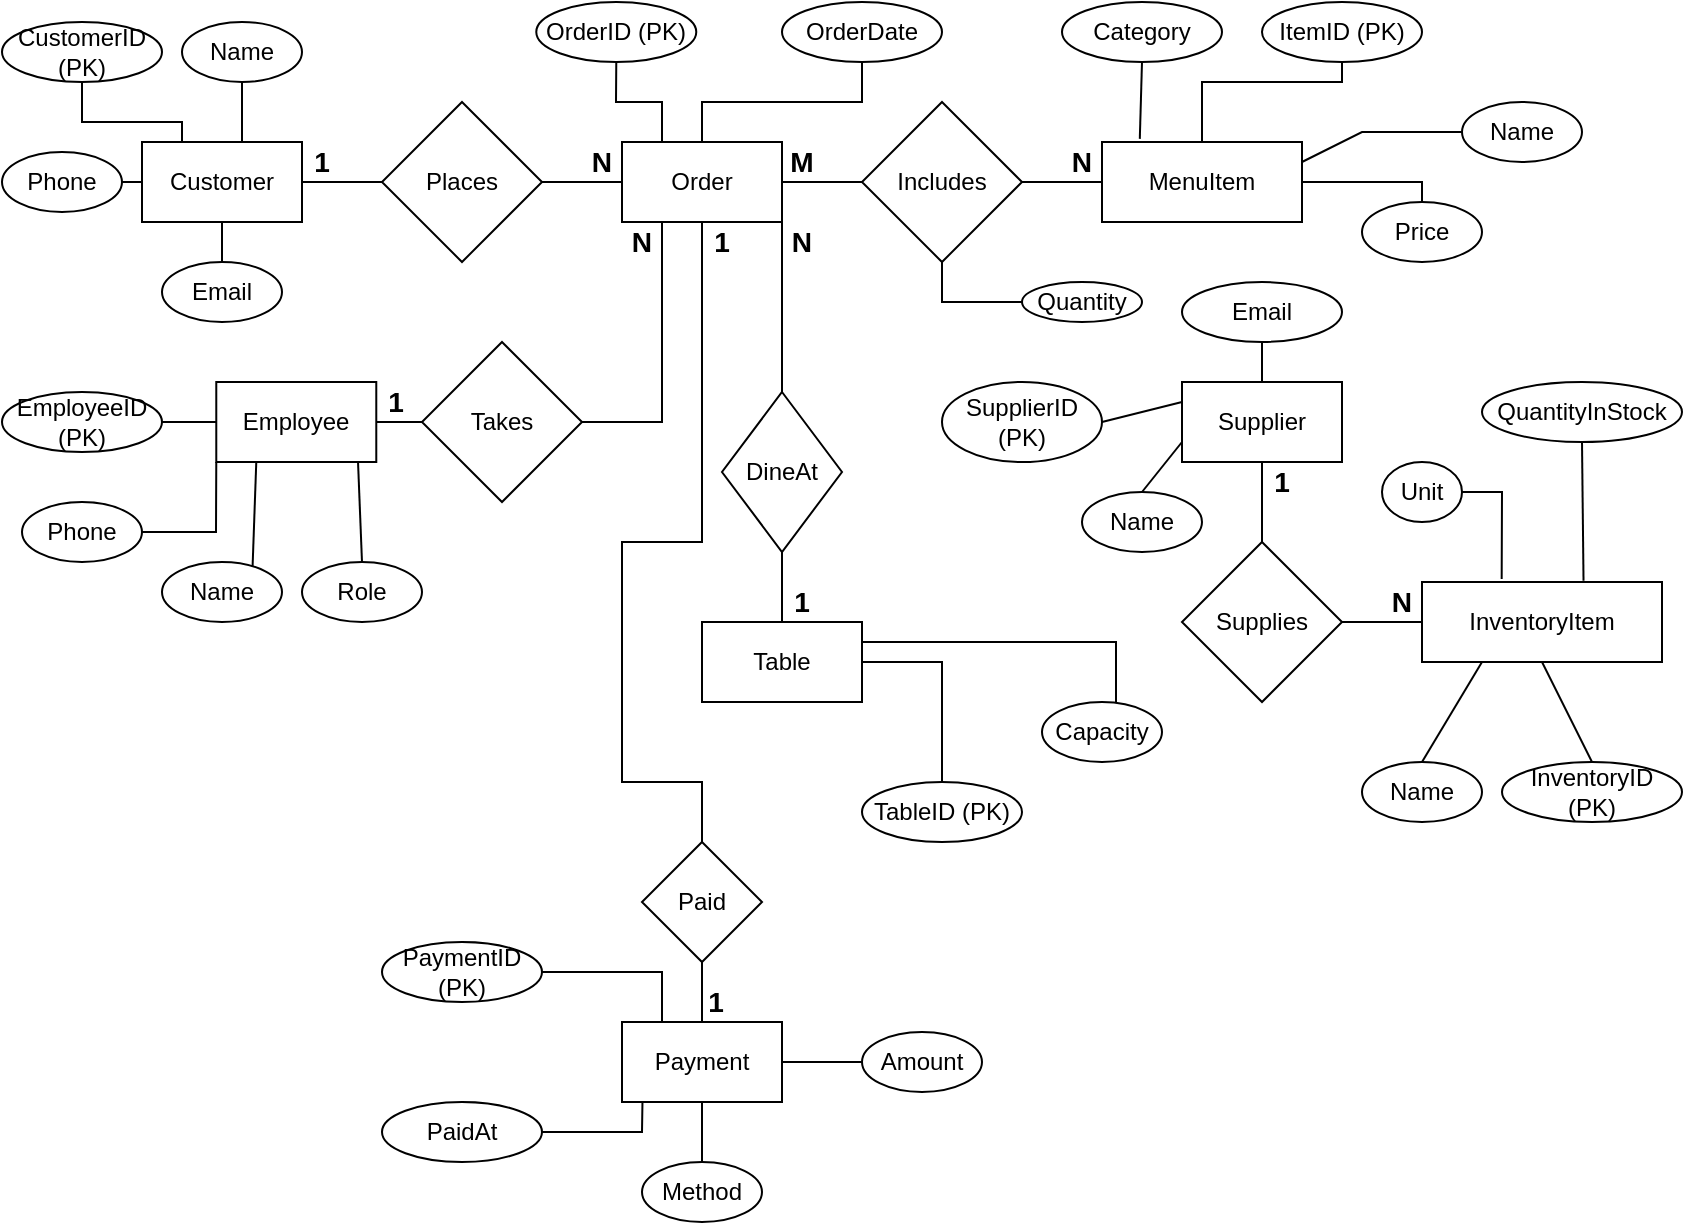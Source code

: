 <mxfile version="28.0.7">
  <diagram name="CafeManagementERD" id="hSqldhWYm18fA5RQ3NfL">
    <mxGraphModel dx="1678" dy="791" grid="1" gridSize="10" guides="1" tooltips="1" connect="1" arrows="1" fold="1" page="1" pageScale="1" pageWidth="850" pageHeight="1100" math="0" shadow="0">
      <root>
        <mxCell id="0" />
        <mxCell id="1" parent="0" />
        <mxCell id="CNSBDvhkYtrQtubJyw7s-134" value="Customer" style="shape=rectangle;whiteSpace=wrap;html=1;" parent="1" vertex="1">
          <mxGeometry x="80" y="120" width="80" height="40" as="geometry" />
        </mxCell>
        <mxCell id="CNSBDvhkYtrQtubJyw7s-135" value="Order" style="shape=rectangle;whiteSpace=wrap;html=1;" parent="1" vertex="1">
          <mxGeometry x="320" y="120" width="80" height="40" as="geometry" />
        </mxCell>
        <mxCell id="CNSBDvhkYtrQtubJyw7s-136" value="MenuItem" style="shape=rectangle;whiteSpace=wrap;html=1;" parent="1" vertex="1">
          <mxGeometry x="560" y="120" width="100" height="40" as="geometry" />
        </mxCell>
        <mxCell id="CNSBDvhkYtrQtubJyw7s-137" value="Employee" style="shape=rectangle;whiteSpace=wrap;html=1;" parent="1" vertex="1">
          <mxGeometry x="117.14" y="240" width="80" height="40" as="geometry" />
        </mxCell>
        <mxCell id="CNSBDvhkYtrQtubJyw7s-138" value="Table" style="shape=rectangle;whiteSpace=wrap;html=1;" parent="1" vertex="1">
          <mxGeometry x="360" y="360" width="80" height="40" as="geometry" />
        </mxCell>
        <mxCell id="CNSBDvhkYtrQtubJyw7s-139" value="Payment" style="shape=rectangle;whiteSpace=wrap;html=1;" parent="1" vertex="1">
          <mxGeometry x="320" y="560" width="80" height="40" as="geometry" />
        </mxCell>
        <mxCell id="CNSBDvhkYtrQtubJyw7s-140" value="Supplier" style="shape=rectangle;whiteSpace=wrap;html=1;" parent="1" vertex="1">
          <mxGeometry x="600" y="240" width="80" height="40" as="geometry" />
        </mxCell>
        <mxCell id="CNSBDvhkYtrQtubJyw7s-141" value="InventoryItem" style="shape=rectangle;whiteSpace=wrap;html=1;" parent="1" vertex="1">
          <mxGeometry x="720" y="340" width="120" height="40" as="geometry" />
        </mxCell>
        <mxCell id="CNSBDvhkYtrQtubJyw7s-142" value="CustomerID (PK)" style="shape=ellipse;whiteSpace=wrap;html=1;" parent="1" vertex="1">
          <mxGeometry x="10" y="60" width="80" height="30" as="geometry" />
        </mxCell>
        <mxCell id="CNSBDvhkYtrQtubJyw7s-143" value="Name" style="shape=ellipse;whiteSpace=wrap;html=1;" parent="1" vertex="1">
          <mxGeometry x="100" y="60" width="60" height="30" as="geometry" />
        </mxCell>
        <mxCell id="CNSBDvhkYtrQtubJyw7s-144" value="Email" style="shape=ellipse;whiteSpace=wrap;html=1;" parent="1" vertex="1">
          <mxGeometry x="90" y="180" width="60" height="30" as="geometry" />
        </mxCell>
        <mxCell id="CNSBDvhkYtrQtubJyw7s-145" value="Phone" style="shape=ellipse;whiteSpace=wrap;html=1;" parent="1" vertex="1">
          <mxGeometry x="10" y="125" width="60" height="30" as="geometry" />
        </mxCell>
        <mxCell id="CNSBDvhkYtrQtubJyw7s-146" value="OrderID (PK)" style="shape=ellipse;whiteSpace=wrap;html=1;" parent="1" vertex="1">
          <mxGeometry x="277.14" y="50" width="80" height="30" as="geometry" />
        </mxCell>
        <mxCell id="CNSBDvhkYtrQtubJyw7s-147" value="OrderDate" style="shape=ellipse;whiteSpace=wrap;html=1;" parent="1" vertex="1">
          <mxGeometry x="400" y="50" width="80" height="30" as="geometry" />
        </mxCell>
        <mxCell id="CNSBDvhkYtrQtubJyw7s-148" value="ItemID (PK)" style="shape=ellipse;whiteSpace=wrap;html=1;" parent="1" vertex="1">
          <mxGeometry x="640" y="50" width="80" height="30" as="geometry" />
        </mxCell>
        <mxCell id="CNSBDvhkYtrQtubJyw7s-149" value="Name" style="shape=ellipse;whiteSpace=wrap;html=1;" parent="1" vertex="1">
          <mxGeometry x="740" y="100" width="60" height="30" as="geometry" />
        </mxCell>
        <mxCell id="CNSBDvhkYtrQtubJyw7s-150" value="Price" style="shape=ellipse;whiteSpace=wrap;html=1;" parent="1" vertex="1">
          <mxGeometry x="690" y="150" width="60" height="30" as="geometry" />
        </mxCell>
        <mxCell id="CNSBDvhkYtrQtubJyw7s-151" value="Category" style="shape=ellipse;whiteSpace=wrap;html=1;" parent="1" vertex="1">
          <mxGeometry x="540" y="50" width="80" height="30" as="geometry" />
        </mxCell>
        <mxCell id="CNSBDvhkYtrQtubJyw7s-152" value="EmployeeID (PK)" style="shape=ellipse;whiteSpace=wrap;html=1;" parent="1" vertex="1">
          <mxGeometry x="10" y="245" width="80" height="30" as="geometry" />
        </mxCell>
        <mxCell id="CNSBDvhkYtrQtubJyw7s-153" value="Name" style="shape=ellipse;whiteSpace=wrap;html=1;" parent="1" vertex="1">
          <mxGeometry x="90" y="330" width="60" height="30" as="geometry" />
        </mxCell>
        <mxCell id="CNSBDvhkYtrQtubJyw7s-154" value="Role" style="shape=ellipse;whiteSpace=wrap;html=1;" parent="1" vertex="1">
          <mxGeometry x="160" y="330" width="60" height="30" as="geometry" />
        </mxCell>
        <mxCell id="CNSBDvhkYtrQtubJyw7s-155" value="Phone" style="shape=ellipse;whiteSpace=wrap;html=1;" parent="1" vertex="1">
          <mxGeometry x="20" y="300" width="60" height="30" as="geometry" />
        </mxCell>
        <mxCell id="CNSBDvhkYtrQtubJyw7s-156" value="TableID (PK)" style="shape=ellipse;whiteSpace=wrap;html=1;" parent="1" vertex="1">
          <mxGeometry x="440" y="440" width="80" height="30" as="geometry" />
        </mxCell>
        <mxCell id="CNSBDvhkYtrQtubJyw7s-157" value="Capacity" style="shape=ellipse;whiteSpace=wrap;html=1;" parent="1" vertex="1">
          <mxGeometry x="530" y="400" width="60" height="30" as="geometry" />
        </mxCell>
        <mxCell id="CNSBDvhkYtrQtubJyw7s-158" value="PaymentID (PK)" style="shape=ellipse;whiteSpace=wrap;html=1;" parent="1" vertex="1">
          <mxGeometry x="200" y="520" width="80" height="30" as="geometry" />
        </mxCell>
        <mxCell id="CNSBDvhkYtrQtubJyw7s-159" value="Amount" style="shape=ellipse;whiteSpace=wrap;html=1;" parent="1" vertex="1">
          <mxGeometry x="440" y="565" width="60" height="30" as="geometry" />
        </mxCell>
        <mxCell id="CNSBDvhkYtrQtubJyw7s-160" value="Method" style="shape=ellipse;whiteSpace=wrap;html=1;" parent="1" vertex="1">
          <mxGeometry x="330" y="630" width="60" height="30" as="geometry" />
        </mxCell>
        <mxCell id="CNSBDvhkYtrQtubJyw7s-161" value="PaidAt" style="shape=ellipse;whiteSpace=wrap;html=1;" parent="1" vertex="1">
          <mxGeometry x="200" y="600" width="80" height="30" as="geometry" />
        </mxCell>
        <mxCell id="CNSBDvhkYtrQtubJyw7s-162" value="SupplierID (PK)" style="shape=ellipse;whiteSpace=wrap;html=1;" parent="1" vertex="1">
          <mxGeometry x="480" y="240" width="80" height="40" as="geometry" />
        </mxCell>
        <mxCell id="CNSBDvhkYtrQtubJyw7s-163" value="Name" style="shape=ellipse;whiteSpace=wrap;html=1;" parent="1" vertex="1">
          <mxGeometry x="550" y="295" width="60" height="30" as="geometry" />
        </mxCell>
        <mxCell id="CNSBDvhkYtrQtubJyw7s-165" value="Email" style="shape=ellipse;whiteSpace=wrap;html=1;" parent="1" vertex="1">
          <mxGeometry x="600" y="190" width="80" height="30" as="geometry" />
        </mxCell>
        <mxCell id="CNSBDvhkYtrQtubJyw7s-166" value="InventoryID (PK)" style="shape=ellipse;whiteSpace=wrap;html=1;" parent="1" vertex="1">
          <mxGeometry x="760" y="430" width="90" height="30" as="geometry" />
        </mxCell>
        <mxCell id="CNSBDvhkYtrQtubJyw7s-167" value="Name" style="shape=ellipse;whiteSpace=wrap;html=1;" parent="1" vertex="1">
          <mxGeometry x="690" y="430" width="60" height="30" as="geometry" />
        </mxCell>
        <mxCell id="CNSBDvhkYtrQtubJyw7s-168" value="QuantityInStock" style="shape=ellipse;whiteSpace=wrap;html=1;" parent="1" vertex="1">
          <mxGeometry x="750" y="240" width="100" height="30" as="geometry" />
        </mxCell>
        <mxCell id="CNSBDvhkYtrQtubJyw7s-169" value="Unit" style="shape=ellipse;whiteSpace=wrap;html=1;" parent="1" vertex="1">
          <mxGeometry x="700" y="280" width="40" height="30" as="geometry" />
        </mxCell>
        <mxCell id="CNSBDvhkYtrQtubJyw7s-170" value="Places" style="shape=rhombus;whiteSpace=wrap;html=1;" parent="1" vertex="1">
          <mxGeometry x="200" y="100" width="80" height="80" as="geometry" />
        </mxCell>
        <mxCell id="CNSBDvhkYtrQtubJyw7s-171" value="Includes" style="shape=rhombus;whiteSpace=wrap;html=1;" parent="1" vertex="1">
          <mxGeometry x="440" y="100" width="80" height="80" as="geometry" />
        </mxCell>
        <mxCell id="CNSBDvhkYtrQtubJyw7s-172" value="Takes" style="shape=rhombus;whiteSpace=wrap;html=1;" parent="1" vertex="1">
          <mxGeometry x="220" y="220" width="80" height="80" as="geometry" />
        </mxCell>
        <mxCell id="CNSBDvhkYtrQtubJyw7s-173" value="DineAt" style="shape=rhombus;whiteSpace=wrap;html=1;" parent="1" vertex="1">
          <mxGeometry x="370" y="245" width="60" height="80" as="geometry" />
        </mxCell>
        <mxCell id="CNSBDvhkYtrQtubJyw7s-174" value="Paid" style="shape=rhombus;whiteSpace=wrap;html=1;" parent="1" vertex="1">
          <mxGeometry x="330" y="470" width="60" height="60" as="geometry" />
        </mxCell>
        <mxCell id="CNSBDvhkYtrQtubJyw7s-175" value="Supplies" style="shape=rhombus;whiteSpace=wrap;html=1;" parent="1" vertex="1">
          <mxGeometry x="600" y="320" width="80" height="80" as="geometry" />
        </mxCell>
        <mxCell id="CNSBDvhkYtrQtubJyw7s-176" value="Quantity" style="shape=ellipse;whiteSpace=wrap;html=1;" parent="1" vertex="1">
          <mxGeometry x="520" y="190" width="60" height="20" as="geometry" />
        </mxCell>
        <mxCell id="X1T7yPIizh35POFXKc_R-5" value="" style="endArrow=none;html=1;rounded=0;entryX=0.25;entryY=1;entryDx=0;entryDy=0;exitX=1;exitY=0.5;exitDx=0;exitDy=0;" edge="1" parent="1" source="CNSBDvhkYtrQtubJyw7s-172" target="CNSBDvhkYtrQtubJyw7s-135">
          <mxGeometry width="50" height="50" relative="1" as="geometry">
            <mxPoint x="280" y="260" as="sourcePoint" />
            <mxPoint x="340" y="190" as="targetPoint" />
            <Array as="points">
              <mxPoint x="340" y="260" />
            </Array>
          </mxGeometry>
        </mxCell>
        <mxCell id="X1T7yPIizh35POFXKc_R-6" value="" style="endArrow=none;html=1;rounded=0;exitX=1;exitY=0.5;exitDx=0;exitDy=0;entryX=0;entryY=0.5;entryDx=0;entryDy=0;" edge="1" parent="1" source="CNSBDvhkYtrQtubJyw7s-137" target="CNSBDvhkYtrQtubJyw7s-172">
          <mxGeometry width="50" height="50" relative="1" as="geometry">
            <mxPoint x="290" y="270" as="sourcePoint" />
            <mxPoint x="200" y="260" as="targetPoint" />
          </mxGeometry>
        </mxCell>
        <mxCell id="X1T7yPIizh35POFXKc_R-10" value="" style="endArrow=none;html=1;rounded=0;entryX=1;entryY=1;entryDx=0;entryDy=0;exitX=0.5;exitY=0;exitDx=0;exitDy=0;" edge="1" parent="1" source="CNSBDvhkYtrQtubJyw7s-173" target="CNSBDvhkYtrQtubJyw7s-135">
          <mxGeometry width="50" height="50" relative="1" as="geometry">
            <mxPoint x="400" y="240" as="sourcePoint" />
            <mxPoint x="450" y="190" as="targetPoint" />
          </mxGeometry>
        </mxCell>
        <mxCell id="X1T7yPIizh35POFXKc_R-11" value="" style="endArrow=none;html=1;rounded=0;entryX=0.5;entryY=1;entryDx=0;entryDy=0;exitX=0.5;exitY=0;exitDx=0;exitDy=0;" edge="1" parent="1" source="CNSBDvhkYtrQtubJyw7s-138" target="CNSBDvhkYtrQtubJyw7s-173">
          <mxGeometry width="50" height="50" relative="1" as="geometry">
            <mxPoint x="460" y="330" as="sourcePoint" />
            <mxPoint x="510" y="280" as="targetPoint" />
          </mxGeometry>
        </mxCell>
        <mxCell id="X1T7yPIizh35POFXKc_R-14" value="" style="endArrow=none;html=1;rounded=0;entryX=0.5;entryY=1;entryDx=0;entryDy=0;exitX=0.5;exitY=0;exitDx=0;exitDy=0;" edge="1" parent="1" source="CNSBDvhkYtrQtubJyw7s-175" target="CNSBDvhkYtrQtubJyw7s-140">
          <mxGeometry width="50" height="50" relative="1" as="geometry">
            <mxPoint x="670" y="340" as="sourcePoint" />
            <mxPoint x="720" y="290" as="targetPoint" />
          </mxGeometry>
        </mxCell>
        <mxCell id="X1T7yPIizh35POFXKc_R-16" value="" style="endArrow=none;html=1;rounded=0;exitX=1;exitY=0.5;exitDx=0;exitDy=0;entryX=0;entryY=0.5;entryDx=0;entryDy=0;" edge="1" parent="1" source="CNSBDvhkYtrQtubJyw7s-175" target="CNSBDvhkYtrQtubJyw7s-141">
          <mxGeometry width="50" height="50" relative="1" as="geometry">
            <mxPoint x="690" y="480" as="sourcePoint" />
            <mxPoint x="740" y="430" as="targetPoint" />
          </mxGeometry>
        </mxCell>
        <mxCell id="X1T7yPIizh35POFXKc_R-30" value="" style="endArrow=none;html=1;rounded=0;entryX=0.5;entryY=1;entryDx=0;entryDy=0;exitX=0.5;exitY=0;exitDx=0;exitDy=0;" edge="1" parent="1" source="CNSBDvhkYtrQtubJyw7s-174" target="CNSBDvhkYtrQtubJyw7s-135">
          <mxGeometry width="50" height="50" relative="1" as="geometry">
            <mxPoint x="400" y="440" as="sourcePoint" />
            <mxPoint x="360" y="160" as="targetPoint" />
            <Array as="points">
              <mxPoint x="360" y="440" />
              <mxPoint x="320" y="440" />
              <mxPoint x="320" y="320" />
              <mxPoint x="360" y="320" />
            </Array>
          </mxGeometry>
        </mxCell>
        <mxCell id="X1T7yPIizh35POFXKc_R-32" value="" style="endArrow=none;html=1;rounded=0;entryX=0.5;entryY=1;entryDx=0;entryDy=0;exitX=0.625;exitY=0;exitDx=0;exitDy=0;exitPerimeter=0;" edge="1" parent="1" source="CNSBDvhkYtrQtubJyw7s-134" target="CNSBDvhkYtrQtubJyw7s-143">
          <mxGeometry width="50" height="50" relative="1" as="geometry">
            <mxPoint x="160" y="100" as="sourcePoint" />
            <mxPoint x="180" y="100" as="targetPoint" />
          </mxGeometry>
        </mxCell>
        <mxCell id="X1T7yPIizh35POFXKc_R-37" value="" style="endArrow=none;html=1;rounded=0;entryX=0.5;entryY=1;entryDx=0;entryDy=0;exitX=0.25;exitY=0;exitDx=0;exitDy=0;" edge="1" parent="1" source="CNSBDvhkYtrQtubJyw7s-134" target="CNSBDvhkYtrQtubJyw7s-142">
          <mxGeometry width="50" height="50" relative="1" as="geometry">
            <mxPoint x="100" y="140" as="sourcePoint" />
            <mxPoint x="50" y="90" as="targetPoint" />
            <Array as="points">
              <mxPoint x="100" y="110" />
              <mxPoint x="50" y="110" />
            </Array>
          </mxGeometry>
        </mxCell>
        <mxCell id="X1T7yPIizh35POFXKc_R-38" value="" style="endArrow=none;html=1;rounded=0;exitX=1;exitY=0.5;exitDx=0;exitDy=0;entryX=0;entryY=0.5;entryDx=0;entryDy=0;" edge="1" parent="1" source="CNSBDvhkYtrQtubJyw7s-145" target="CNSBDvhkYtrQtubJyw7s-134">
          <mxGeometry width="50" height="50" relative="1" as="geometry">
            <mxPoint x="200" y="100" as="sourcePoint" />
            <mxPoint x="250" y="50" as="targetPoint" />
          </mxGeometry>
        </mxCell>
        <mxCell id="X1T7yPIizh35POFXKc_R-39" value="" style="endArrow=none;html=1;rounded=0;entryX=0.5;entryY=1;entryDx=0;entryDy=0;exitX=0.5;exitY=0;exitDx=0;exitDy=0;" edge="1" parent="1" source="CNSBDvhkYtrQtubJyw7s-144" target="CNSBDvhkYtrQtubJyw7s-134">
          <mxGeometry width="50" height="50" relative="1" as="geometry">
            <mxPoint x="210" y="110" as="sourcePoint" />
            <mxPoint x="260" y="60" as="targetPoint" />
          </mxGeometry>
        </mxCell>
        <mxCell id="X1T7yPIizh35POFXKc_R-41" value="" style="endArrow=none;html=1;rounded=0;entryX=0.5;entryY=1;entryDx=0;entryDy=0;exitX=0.5;exitY=0;exitDx=0;exitDy=0;" edge="1" parent="1" source="CNSBDvhkYtrQtubJyw7s-135" target="CNSBDvhkYtrQtubJyw7s-147">
          <mxGeometry width="50" height="50" relative="1" as="geometry">
            <mxPoint x="380" y="80" as="sourcePoint" />
            <mxPoint x="440" y="80" as="targetPoint" />
            <Array as="points">
              <mxPoint x="360" y="100" />
              <mxPoint x="440" y="100" />
            </Array>
          </mxGeometry>
        </mxCell>
        <mxCell id="X1T7yPIizh35POFXKc_R-43" value="" style="endArrow=none;html=1;rounded=0;entryX=0.5;entryY=1;entryDx=0;entryDy=0;exitX=0.25;exitY=0;exitDx=0;exitDy=0;" edge="1" parent="1" source="CNSBDvhkYtrQtubJyw7s-135" target="CNSBDvhkYtrQtubJyw7s-146">
          <mxGeometry width="50" height="50" relative="1" as="geometry">
            <mxPoint x="170" y="120" as="sourcePoint" />
            <mxPoint x="170" y="90" as="targetPoint" />
            <Array as="points">
              <mxPoint x="340" y="100" />
              <mxPoint x="317" y="100" />
            </Array>
          </mxGeometry>
        </mxCell>
        <mxCell id="X1T7yPIizh35POFXKc_R-44" value="" style="endArrow=none;html=1;rounded=0;entryX=0.5;entryY=1;entryDx=0;entryDy=0;exitX=0.5;exitY=0;exitDx=0;exitDy=0;" edge="1" parent="1" source="CNSBDvhkYtrQtubJyw7s-136" target="CNSBDvhkYtrQtubJyw7s-148">
          <mxGeometry width="50" height="50" relative="1" as="geometry">
            <mxPoint x="680" y="110" as="sourcePoint" />
            <mxPoint x="760" y="70" as="targetPoint" />
            <Array as="points">
              <mxPoint x="610" y="90" />
              <mxPoint x="640" y="90" />
              <mxPoint x="680" y="90" />
            </Array>
          </mxGeometry>
        </mxCell>
        <mxCell id="X1T7yPIizh35POFXKc_R-47" value="" style="endArrow=none;html=1;rounded=0;entryX=0.5;entryY=1;entryDx=0;entryDy=0;exitX=0.189;exitY=-0.039;exitDx=0;exitDy=0;exitPerimeter=0;" edge="1" parent="1" source="CNSBDvhkYtrQtubJyw7s-136" target="CNSBDvhkYtrQtubJyw7s-151">
          <mxGeometry width="50" height="50" relative="1" as="geometry">
            <mxPoint x="540" y="120" as="sourcePoint" />
            <mxPoint x="540" y="90" as="targetPoint" />
          </mxGeometry>
        </mxCell>
        <mxCell id="X1T7yPIizh35POFXKc_R-48" value="" style="endArrow=none;html=1;rounded=0;entryX=0;entryY=0.5;entryDx=0;entryDy=0;exitX=1;exitY=0.25;exitDx=0;exitDy=0;" edge="1" parent="1" source="CNSBDvhkYtrQtubJyw7s-136" target="CNSBDvhkYtrQtubJyw7s-149">
          <mxGeometry width="50" height="50" relative="1" as="geometry">
            <mxPoint x="770" y="60" as="sourcePoint" />
            <mxPoint x="770" y="30" as="targetPoint" />
            <Array as="points">
              <mxPoint x="690" y="115" />
            </Array>
          </mxGeometry>
        </mxCell>
        <mxCell id="X1T7yPIizh35POFXKc_R-49" value="" style="endArrow=none;html=1;rounded=0;entryX=0.5;entryY=0;entryDx=0;entryDy=0;exitX=1;exitY=0.5;exitDx=0;exitDy=0;" edge="1" parent="1" source="CNSBDvhkYtrQtubJyw7s-136" target="CNSBDvhkYtrQtubJyw7s-150">
          <mxGeometry width="50" height="50" relative="1" as="geometry">
            <mxPoint x="760" y="70" as="sourcePoint" />
            <mxPoint x="760" y="40" as="targetPoint" />
            <Array as="points">
              <mxPoint x="720" y="140" />
            </Array>
          </mxGeometry>
        </mxCell>
        <mxCell id="X1T7yPIizh35POFXKc_R-50" value="" style="endArrow=none;html=1;rounded=0;entryX=0.5;entryY=1;entryDx=0;entryDy=0;exitX=0;exitY=0.5;exitDx=0;exitDy=0;" edge="1" parent="1" source="CNSBDvhkYtrQtubJyw7s-176" target="CNSBDvhkYtrQtubJyw7s-171">
          <mxGeometry width="50" height="50" relative="1" as="geometry">
            <mxPoint x="430" y="240" as="sourcePoint" />
            <mxPoint x="430" y="210" as="targetPoint" />
            <Array as="points">
              <mxPoint x="480" y="200" />
            </Array>
          </mxGeometry>
        </mxCell>
        <mxCell id="X1T7yPIizh35POFXKc_R-51" value="" style="endArrow=none;html=1;rounded=0;entryX=1;entryY=0.5;entryDx=0;entryDy=0;exitX=0;exitY=0.5;exitDx=0;exitDy=0;" edge="1" parent="1" source="CNSBDvhkYtrQtubJyw7s-137" target="CNSBDvhkYtrQtubJyw7s-152">
          <mxGeometry width="50" height="50" relative="1" as="geometry">
            <mxPoint x="140" y="330" as="sourcePoint" />
            <mxPoint x="140" y="300" as="targetPoint" />
          </mxGeometry>
        </mxCell>
        <mxCell id="X1T7yPIizh35POFXKc_R-52" value="" style="endArrow=none;html=1;rounded=0;entryX=1;entryY=0.5;entryDx=0;entryDy=0;exitX=0;exitY=1;exitDx=0;exitDy=0;" edge="1" parent="1" source="CNSBDvhkYtrQtubJyw7s-137" target="CNSBDvhkYtrQtubJyw7s-155">
          <mxGeometry width="50" height="50" relative="1" as="geometry">
            <mxPoint x="130" y="330" as="sourcePoint" />
            <mxPoint x="130" y="300" as="targetPoint" />
            <Array as="points">
              <mxPoint x="117" y="315" />
            </Array>
          </mxGeometry>
        </mxCell>
        <mxCell id="X1T7yPIizh35POFXKc_R-53" value="" style="endArrow=none;html=1;rounded=0;entryX=0.25;entryY=1;entryDx=0;entryDy=0;exitX=0.755;exitY=0.07;exitDx=0;exitDy=0;exitPerimeter=0;" edge="1" parent="1" source="CNSBDvhkYtrQtubJyw7s-153" target="CNSBDvhkYtrQtubJyw7s-137">
          <mxGeometry width="50" height="50" relative="1" as="geometry">
            <mxPoint x="160" y="330" as="sourcePoint" />
            <mxPoint x="160" y="300" as="targetPoint" />
          </mxGeometry>
        </mxCell>
        <mxCell id="X1T7yPIizh35POFXKc_R-54" value="" style="endArrow=none;html=1;rounded=0;entryX=0.886;entryY=1.007;entryDx=0;entryDy=0;exitX=0.5;exitY=0;exitDx=0;exitDy=0;entryPerimeter=0;" edge="1" parent="1" source="CNSBDvhkYtrQtubJyw7s-154" target="CNSBDvhkYtrQtubJyw7s-137">
          <mxGeometry width="50" height="50" relative="1" as="geometry">
            <mxPoint x="190" y="320" as="sourcePoint" />
            <mxPoint x="190" y="290" as="targetPoint" />
          </mxGeometry>
        </mxCell>
        <mxCell id="X1T7yPIizh35POFXKc_R-55" value="" style="endArrow=none;html=1;rounded=0;entryX=1;entryY=0.25;entryDx=0;entryDy=0;" edge="1" parent="1" target="CNSBDvhkYtrQtubJyw7s-138">
          <mxGeometry width="50" height="50" relative="1" as="geometry">
            <mxPoint x="567" y="400" as="sourcePoint" />
            <mxPoint x="449" y="430" as="targetPoint" />
            <Array as="points">
              <mxPoint x="567" y="370" />
            </Array>
          </mxGeometry>
        </mxCell>
        <mxCell id="X1T7yPIizh35POFXKc_R-56" value="" style="endArrow=none;html=1;rounded=0;entryX=1;entryY=0.5;entryDx=0;entryDy=0;exitX=0.5;exitY=0;exitDx=0;exitDy=0;" edge="1" parent="1" source="CNSBDvhkYtrQtubJyw7s-156" target="CNSBDvhkYtrQtubJyw7s-138">
          <mxGeometry width="50" height="50" relative="1" as="geometry">
            <mxPoint x="500" y="420" as="sourcePoint" />
            <mxPoint x="440" y="470" as="targetPoint" />
            <Array as="points">
              <mxPoint x="480" y="380" />
            </Array>
          </mxGeometry>
        </mxCell>
        <mxCell id="X1T7yPIizh35POFXKc_R-57" value="" style="endArrow=none;html=1;rounded=0;entryX=0.5;entryY=1;entryDx=0;entryDy=0;exitX=0.5;exitY=0;exitDx=0;exitDy=0;" edge="1" parent="1" source="CNSBDvhkYtrQtubJyw7s-139" target="CNSBDvhkYtrQtubJyw7s-174">
          <mxGeometry width="50" height="50" relative="1" as="geometry">
            <mxPoint x="282" y="570" as="sourcePoint" />
            <mxPoint x="280" y="520" as="targetPoint" />
          </mxGeometry>
        </mxCell>
        <mxCell id="X1T7yPIizh35POFXKc_R-58" value="" style="endArrow=none;html=1;rounded=0;entryX=1;entryY=0.5;entryDx=0;entryDy=0;exitX=0.25;exitY=0;exitDx=0;exitDy=0;" edge="1" parent="1" source="CNSBDvhkYtrQtubJyw7s-139" target="CNSBDvhkYtrQtubJyw7s-158">
          <mxGeometry width="50" height="50" relative="1" as="geometry">
            <mxPoint x="302" y="560" as="sourcePoint" />
            <mxPoint x="300" y="510" as="targetPoint" />
            <Array as="points">
              <mxPoint x="340" y="535" />
            </Array>
          </mxGeometry>
        </mxCell>
        <mxCell id="X1T7yPIizh35POFXKc_R-60" value="" style="endArrow=none;html=1;rounded=0;exitX=0;exitY=0.5;exitDx=0;exitDy=0;entryX=1;entryY=0.5;entryDx=0;entryDy=0;" edge="1" parent="1" source="CNSBDvhkYtrQtubJyw7s-159" target="CNSBDvhkYtrQtubJyw7s-139">
          <mxGeometry width="50" height="50" relative="1" as="geometry">
            <mxPoint x="432" y="560" as="sourcePoint" />
            <mxPoint x="420" y="570" as="targetPoint" />
          </mxGeometry>
        </mxCell>
        <mxCell id="X1T7yPIizh35POFXKc_R-61" value="" style="endArrow=none;html=1;rounded=0;entryX=0.5;entryY=1;entryDx=0;entryDy=0;exitX=0.5;exitY=0;exitDx=0;exitDy=0;" edge="1" parent="1" source="CNSBDvhkYtrQtubJyw7s-160" target="CNSBDvhkYtrQtubJyw7s-139">
          <mxGeometry width="50" height="50" relative="1" as="geometry">
            <mxPoint x="466" y="665" as="sourcePoint" />
            <mxPoint x="414" y="595" as="targetPoint" />
          </mxGeometry>
        </mxCell>
        <mxCell id="X1T7yPIizh35POFXKc_R-62" value="" style="endArrow=none;html=1;rounded=0;entryX=1;entryY=0.5;entryDx=0;entryDy=0;exitX=0.128;exitY=0.988;exitDx=0;exitDy=0;exitPerimeter=0;" edge="1" parent="1" source="CNSBDvhkYtrQtubJyw7s-139" target="CNSBDvhkYtrQtubJyw7s-161">
          <mxGeometry width="50" height="50" relative="1" as="geometry">
            <mxPoint x="480" y="660" as="sourcePoint" />
            <mxPoint x="478" y="610" as="targetPoint" />
            <Array as="points">
              <mxPoint x="330" y="615" />
            </Array>
          </mxGeometry>
        </mxCell>
        <mxCell id="X1T7yPIizh35POFXKc_R-64" value="" style="endArrow=none;html=1;rounded=0;entryX=0.5;entryY=1;entryDx=0;entryDy=0;exitX=0.673;exitY=-0.016;exitDx=0;exitDy=0;exitPerimeter=0;" edge="1" parent="1" source="CNSBDvhkYtrQtubJyw7s-141" target="CNSBDvhkYtrQtubJyw7s-168">
          <mxGeometry width="50" height="50" relative="1" as="geometry">
            <mxPoint x="782" y="340" as="sourcePoint" />
            <mxPoint x="780" y="290" as="targetPoint" />
          </mxGeometry>
        </mxCell>
        <mxCell id="X1T7yPIizh35POFXKc_R-67" value="" style="endArrow=none;html=1;rounded=0;entryX=1;entryY=0.5;entryDx=0;entryDy=0;exitX=0.332;exitY=-0.039;exitDx=0;exitDy=0;exitPerimeter=0;" edge="1" parent="1" source="CNSBDvhkYtrQtubJyw7s-141" target="CNSBDvhkYtrQtubJyw7s-169">
          <mxGeometry width="50" height="50" relative="1" as="geometry">
            <mxPoint x="760" y="350" as="sourcePoint" />
            <mxPoint x="770" y="310" as="targetPoint" />
            <Array as="points">
              <mxPoint x="760" y="295" />
            </Array>
          </mxGeometry>
        </mxCell>
        <mxCell id="X1T7yPIizh35POFXKc_R-68" value="" style="endArrow=none;html=1;rounded=0;entryX=0.5;entryY=0;entryDx=0;entryDy=0;exitX=0.25;exitY=1;exitDx=0;exitDy=0;" edge="1" parent="1" source="CNSBDvhkYtrQtubJyw7s-141" target="CNSBDvhkYtrQtubJyw7s-167">
          <mxGeometry width="50" height="50" relative="1" as="geometry">
            <mxPoint x="622" y="520" as="sourcePoint" />
            <mxPoint x="620" y="470" as="targetPoint" />
          </mxGeometry>
        </mxCell>
        <mxCell id="X1T7yPIizh35POFXKc_R-69" value="" style="endArrow=none;html=1;rounded=0;entryX=0.5;entryY=1;entryDx=0;entryDy=0;exitX=0.5;exitY=0;exitDx=0;exitDy=0;" edge="1" parent="1" source="CNSBDvhkYtrQtubJyw7s-166" target="CNSBDvhkYtrQtubJyw7s-141">
          <mxGeometry width="50" height="50" relative="1" as="geometry">
            <mxPoint x="732" y="590" as="sourcePoint" />
            <mxPoint x="730" y="540" as="targetPoint" />
          </mxGeometry>
        </mxCell>
        <mxCell id="X1T7yPIizh35POFXKc_R-70" value="" style="endArrow=none;html=1;rounded=0;entryX=0.5;entryY=0;entryDx=0;entryDy=0;exitX=0;exitY=0.75;exitDx=0;exitDy=0;" edge="1" parent="1" source="CNSBDvhkYtrQtubJyw7s-140" target="CNSBDvhkYtrQtubJyw7s-163">
          <mxGeometry width="50" height="50" relative="1" as="geometry">
            <mxPoint x="562" y="520" as="sourcePoint" />
            <mxPoint x="560" y="470" as="targetPoint" />
          </mxGeometry>
        </mxCell>
        <mxCell id="X1T7yPIizh35POFXKc_R-72" value="" style="endArrow=none;html=1;rounded=0;entryX=1;entryY=0.5;entryDx=0;entryDy=0;exitX=0;exitY=0.25;exitDx=0;exitDy=0;" edge="1" parent="1" source="CNSBDvhkYtrQtubJyw7s-140" target="CNSBDvhkYtrQtubJyw7s-162">
          <mxGeometry width="50" height="50" relative="1" as="geometry">
            <mxPoint x="582" y="530" as="sourcePoint" />
            <mxPoint x="580" y="480" as="targetPoint" />
          </mxGeometry>
        </mxCell>
        <mxCell id="X1T7yPIizh35POFXKc_R-73" value="" style="endArrow=none;html=1;rounded=0;entryX=0.5;entryY=1;entryDx=0;entryDy=0;exitX=0.5;exitY=0;exitDx=0;exitDy=0;" edge="1" parent="1" source="CNSBDvhkYtrQtubJyw7s-140" target="CNSBDvhkYtrQtubJyw7s-165">
          <mxGeometry width="50" height="50" relative="1" as="geometry">
            <mxPoint x="622" y="520" as="sourcePoint" />
            <mxPoint x="620" y="470" as="targetPoint" />
          </mxGeometry>
        </mxCell>
        <mxCell id="X1T7yPIizh35POFXKc_R-74" value="&lt;h3&gt;&lt;b&gt;1&lt;/b&gt;&lt;/h3&gt;" style="text;html=1;align=center;verticalAlign=middle;whiteSpace=wrap;rounded=0;" vertex="1" parent="1">
          <mxGeometry x="357.14" y="540" width="20" height="20" as="geometry" />
        </mxCell>
        <mxCell id="X1T7yPIizh35POFXKc_R-75" value="" style="endArrow=none;html=1;rounded=0;exitX=1;exitY=0.5;exitDx=0;exitDy=0;entryX=0;entryY=0.5;entryDx=0;entryDy=0;" edge="1" parent="1" source="CNSBDvhkYtrQtubJyw7s-134" target="CNSBDvhkYtrQtubJyw7s-170">
          <mxGeometry width="50" height="50" relative="1" as="geometry">
            <mxPoint x="200" y="50" as="sourcePoint" />
            <mxPoint x="240" y="50" as="targetPoint" />
          </mxGeometry>
        </mxCell>
        <mxCell id="X1T7yPIizh35POFXKc_R-76" value="" style="endArrow=none;html=1;rounded=0;exitX=1;exitY=0.5;exitDx=0;exitDy=0;entryX=0;entryY=0.5;entryDx=0;entryDy=0;" edge="1" parent="1" source="CNSBDvhkYtrQtubJyw7s-170" target="CNSBDvhkYtrQtubJyw7s-135">
          <mxGeometry width="50" height="50" relative="1" as="geometry">
            <mxPoint x="200" y="30" as="sourcePoint" />
            <mxPoint x="240" y="30" as="targetPoint" />
          </mxGeometry>
        </mxCell>
        <mxCell id="X1T7yPIizh35POFXKc_R-77" value="" style="endArrow=none;html=1;rounded=0;exitX=1;exitY=0.5;exitDx=0;exitDy=0;entryX=0;entryY=0.5;entryDx=0;entryDy=0;" edge="1" parent="1" source="CNSBDvhkYtrQtubJyw7s-135" target="CNSBDvhkYtrQtubJyw7s-171">
          <mxGeometry width="50" height="50" relative="1" as="geometry">
            <mxPoint x="420" y="190" as="sourcePoint" />
            <mxPoint x="460" y="190" as="targetPoint" />
          </mxGeometry>
        </mxCell>
        <mxCell id="X1T7yPIizh35POFXKc_R-78" value="" style="endArrow=none;html=1;rounded=0;exitX=1;exitY=0.5;exitDx=0;exitDy=0;entryX=0;entryY=0.5;entryDx=0;entryDy=0;" edge="1" parent="1" source="CNSBDvhkYtrQtubJyw7s-171" target="CNSBDvhkYtrQtubJyw7s-136">
          <mxGeometry width="50" height="50" relative="1" as="geometry">
            <mxPoint x="420" y="200" as="sourcePoint" />
            <mxPoint x="460" y="200" as="targetPoint" />
          </mxGeometry>
        </mxCell>
        <mxCell id="X1T7yPIizh35POFXKc_R-79" value="&lt;h3&gt;&lt;b&gt;1&lt;/b&gt;&lt;/h3&gt;" style="text;html=1;align=center;verticalAlign=middle;whiteSpace=wrap;rounded=0;" vertex="1" parent="1">
          <mxGeometry x="160" y="120" width="20" height="20" as="geometry" />
        </mxCell>
        <mxCell id="X1T7yPIizh35POFXKc_R-80" value="&lt;h3&gt;&lt;b&gt;N&lt;/b&gt;&lt;/h3&gt;" style="text;html=1;align=center;verticalAlign=middle;whiteSpace=wrap;rounded=0;" vertex="1" parent="1">
          <mxGeometry x="540" y="120" width="20" height="20" as="geometry" />
        </mxCell>
        <mxCell id="X1T7yPIizh35POFXKc_R-81" value="&lt;h3&gt;&lt;b&gt;N&lt;/b&gt;&lt;/h3&gt;" style="text;html=1;align=center;verticalAlign=middle;whiteSpace=wrap;rounded=0;" vertex="1" parent="1">
          <mxGeometry x="320" y="160" width="20" height="20" as="geometry" />
        </mxCell>
        <mxCell id="X1T7yPIizh35POFXKc_R-82" value="&lt;h3&gt;&lt;b&gt;N&lt;/b&gt;&lt;/h3&gt;" style="text;html=1;align=center;verticalAlign=middle;whiteSpace=wrap;rounded=0;" vertex="1" parent="1">
          <mxGeometry x="300" y="120" width="20" height="20" as="geometry" />
        </mxCell>
        <mxCell id="X1T7yPIizh35POFXKc_R-83" value="&lt;h3&gt;&lt;b&gt;N&lt;/b&gt;&lt;/h3&gt;" style="text;html=1;align=center;verticalAlign=middle;whiteSpace=wrap;rounded=0;" vertex="1" parent="1">
          <mxGeometry x="700" y="340" width="20" height="20" as="geometry" />
        </mxCell>
        <mxCell id="X1T7yPIizh35POFXKc_R-84" value="&lt;h3&gt;&lt;b&gt;1&lt;/b&gt;&lt;/h3&gt;" style="text;html=1;align=center;verticalAlign=middle;whiteSpace=wrap;rounded=0;" vertex="1" parent="1">
          <mxGeometry x="360" y="160" width="20" height="20" as="geometry" />
        </mxCell>
        <mxCell id="X1T7yPIizh35POFXKc_R-85" value="&lt;h3&gt;&lt;b&gt;1&lt;/b&gt;&lt;/h3&gt;" style="text;html=1;align=center;verticalAlign=middle;whiteSpace=wrap;rounded=0;" vertex="1" parent="1">
          <mxGeometry x="640" y="280" width="20" height="20" as="geometry" />
        </mxCell>
        <mxCell id="X1T7yPIizh35POFXKc_R-86" value="&lt;h3&gt;&lt;b&gt;1&lt;/b&gt;&lt;/h3&gt;" style="text;html=1;align=center;verticalAlign=middle;whiteSpace=wrap;rounded=0;" vertex="1" parent="1">
          <mxGeometry x="197.14" y="240" width="20" height="20" as="geometry" />
        </mxCell>
        <mxCell id="X1T7yPIizh35POFXKc_R-87" value="&lt;h3&gt;&lt;b&gt;1&lt;/b&gt;&lt;/h3&gt;" style="text;html=1;align=center;verticalAlign=middle;whiteSpace=wrap;rounded=0;" vertex="1" parent="1">
          <mxGeometry x="400" y="340" width="20" height="20" as="geometry" />
        </mxCell>
        <mxCell id="X1T7yPIizh35POFXKc_R-89" value="&lt;h3&gt;&lt;b&gt;M&lt;/b&gt;&lt;/h3&gt;" style="text;html=1;align=center;verticalAlign=middle;whiteSpace=wrap;rounded=0;" vertex="1" parent="1">
          <mxGeometry x="400" y="120" width="20" height="20" as="geometry" />
        </mxCell>
        <mxCell id="X1T7yPIizh35POFXKc_R-93" value="&lt;h3&gt;&lt;b&gt;N&lt;/b&gt;&lt;/h3&gt;" style="text;html=1;align=center;verticalAlign=middle;whiteSpace=wrap;rounded=0;" vertex="1" parent="1">
          <mxGeometry x="400" y="160" width="20" height="20" as="geometry" />
        </mxCell>
      </root>
    </mxGraphModel>
  </diagram>
</mxfile>
